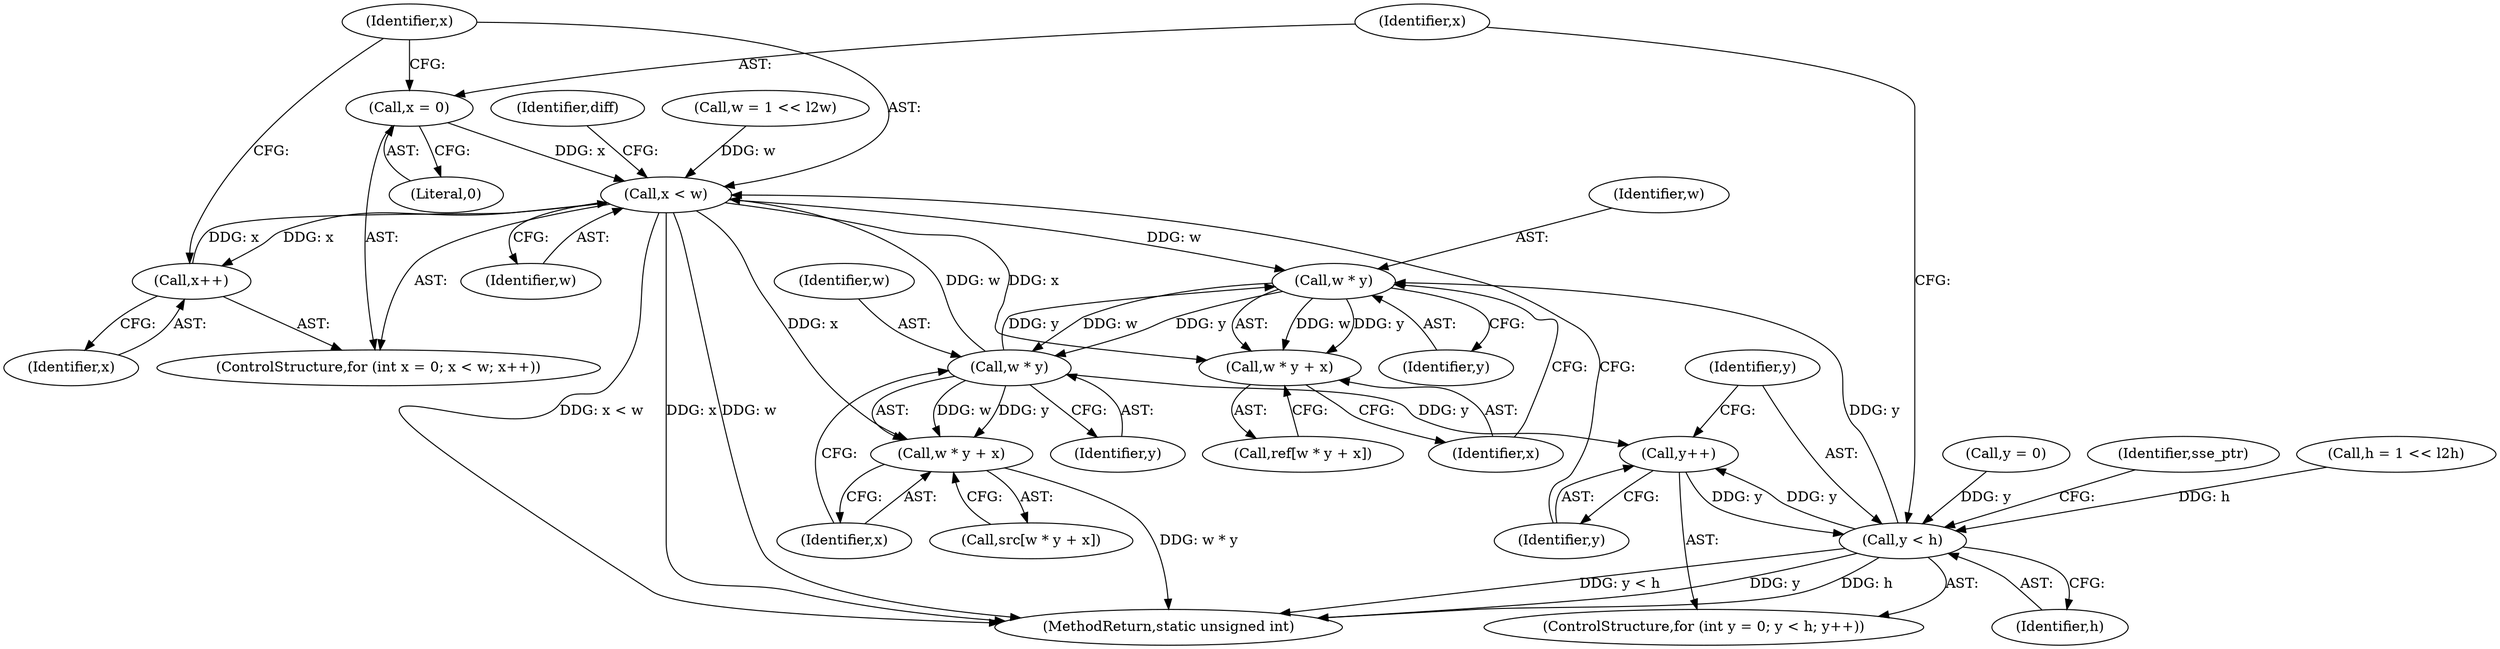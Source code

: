 digraph "1_Android_5a9753fca56f0eeb9f61e342b2fccffc364f9426_121@del" {
"1000143" [label="(Call,x = 0)"];
"1000146" [label="(Call,x < w)"];
"1000149" [label="(Call,x++)"];
"1000159" [label="(Call,w * y)"];
"1000158" [label="(Call,w * y + x)"];
"1000166" [label="(Call,w * y)"];
"1000138" [label="(Call,y++)"];
"1000135" [label="(Call,y < h)"];
"1000165" [label="(Call,w * y + x)"];
"1000149" [label="(Call,x++)"];
"1000160" [label="(Identifier,w)"];
"1000167" [label="(Identifier,w)"];
"1000132" [label="(Call,y = 0)"];
"1000154" [label="(Identifier,diff)"];
"1000180" [label="(Identifier,sse_ptr)"];
"1000168" [label="(Identifier,y)"];
"1000145" [label="(Literal,0)"];
"1000137" [label="(Identifier,h)"];
"1000150" [label="(Identifier,x)"];
"1000144" [label="(Identifier,x)"];
"1000136" [label="(Identifier,y)"];
"1000135" [label="(Call,y < h)"];
"1000138" [label="(Call,y++)"];
"1000139" [label="(Identifier,y)"];
"1000194" [label="(MethodReturn,static unsigned int)"];
"1000161" [label="(Identifier,y)"];
"1000158" [label="(Call,w * y + x)"];
"1000141" [label="(ControlStructure,for (int x = 0; x < w; x++))"];
"1000125" [label="(Call,h = 1 << l2h)"];
"1000159" [label="(Call,w * y)"];
"1000169" [label="(Identifier,x)"];
"1000146" [label="(Call,x < w)"];
"1000147" [label="(Identifier,x)"];
"1000119" [label="(Call,w = 1 << l2w)"];
"1000130" [label="(ControlStructure,for (int y = 0; y < h; y++))"];
"1000148" [label="(Identifier,w)"];
"1000162" [label="(Identifier,x)"];
"1000166" [label="(Call,w * y)"];
"1000163" [label="(Call,src[w * y + x])"];
"1000156" [label="(Call,ref[w * y + x])"];
"1000165" [label="(Call,w * y + x)"];
"1000143" [label="(Call,x = 0)"];
"1000143" -> "1000141"  [label="AST: "];
"1000143" -> "1000145"  [label="CFG: "];
"1000144" -> "1000143"  [label="AST: "];
"1000145" -> "1000143"  [label="AST: "];
"1000147" -> "1000143"  [label="CFG: "];
"1000143" -> "1000146"  [label="DDG: x"];
"1000146" -> "1000141"  [label="AST: "];
"1000146" -> "1000148"  [label="CFG: "];
"1000147" -> "1000146"  [label="AST: "];
"1000148" -> "1000146"  [label="AST: "];
"1000154" -> "1000146"  [label="CFG: "];
"1000139" -> "1000146"  [label="CFG: "];
"1000146" -> "1000194"  [label="DDG: w"];
"1000146" -> "1000194"  [label="DDG: x < w"];
"1000146" -> "1000194"  [label="DDG: x"];
"1000149" -> "1000146"  [label="DDG: x"];
"1000166" -> "1000146"  [label="DDG: w"];
"1000119" -> "1000146"  [label="DDG: w"];
"1000146" -> "1000149"  [label="DDG: x"];
"1000146" -> "1000159"  [label="DDG: w"];
"1000146" -> "1000158"  [label="DDG: x"];
"1000146" -> "1000165"  [label="DDG: x"];
"1000149" -> "1000141"  [label="AST: "];
"1000149" -> "1000150"  [label="CFG: "];
"1000150" -> "1000149"  [label="AST: "];
"1000147" -> "1000149"  [label="CFG: "];
"1000159" -> "1000158"  [label="AST: "];
"1000159" -> "1000161"  [label="CFG: "];
"1000160" -> "1000159"  [label="AST: "];
"1000161" -> "1000159"  [label="AST: "];
"1000162" -> "1000159"  [label="CFG: "];
"1000159" -> "1000158"  [label="DDG: w"];
"1000159" -> "1000158"  [label="DDG: y"];
"1000166" -> "1000159"  [label="DDG: y"];
"1000135" -> "1000159"  [label="DDG: y"];
"1000159" -> "1000166"  [label="DDG: w"];
"1000159" -> "1000166"  [label="DDG: y"];
"1000158" -> "1000156"  [label="AST: "];
"1000158" -> "1000162"  [label="CFG: "];
"1000162" -> "1000158"  [label="AST: "];
"1000156" -> "1000158"  [label="CFG: "];
"1000166" -> "1000165"  [label="AST: "];
"1000166" -> "1000168"  [label="CFG: "];
"1000167" -> "1000166"  [label="AST: "];
"1000168" -> "1000166"  [label="AST: "];
"1000169" -> "1000166"  [label="CFG: "];
"1000166" -> "1000138"  [label="DDG: y"];
"1000166" -> "1000165"  [label="DDG: w"];
"1000166" -> "1000165"  [label="DDG: y"];
"1000138" -> "1000130"  [label="AST: "];
"1000138" -> "1000139"  [label="CFG: "];
"1000139" -> "1000138"  [label="AST: "];
"1000136" -> "1000138"  [label="CFG: "];
"1000138" -> "1000135"  [label="DDG: y"];
"1000135" -> "1000138"  [label="DDG: y"];
"1000135" -> "1000130"  [label="AST: "];
"1000135" -> "1000137"  [label="CFG: "];
"1000136" -> "1000135"  [label="AST: "];
"1000137" -> "1000135"  [label="AST: "];
"1000144" -> "1000135"  [label="CFG: "];
"1000180" -> "1000135"  [label="CFG: "];
"1000135" -> "1000194"  [label="DDG: y < h"];
"1000135" -> "1000194"  [label="DDG: y"];
"1000135" -> "1000194"  [label="DDG: h"];
"1000132" -> "1000135"  [label="DDG: y"];
"1000125" -> "1000135"  [label="DDG: h"];
"1000165" -> "1000163"  [label="AST: "];
"1000165" -> "1000169"  [label="CFG: "];
"1000169" -> "1000165"  [label="AST: "];
"1000163" -> "1000165"  [label="CFG: "];
"1000165" -> "1000194"  [label="DDG: w * y"];
}
